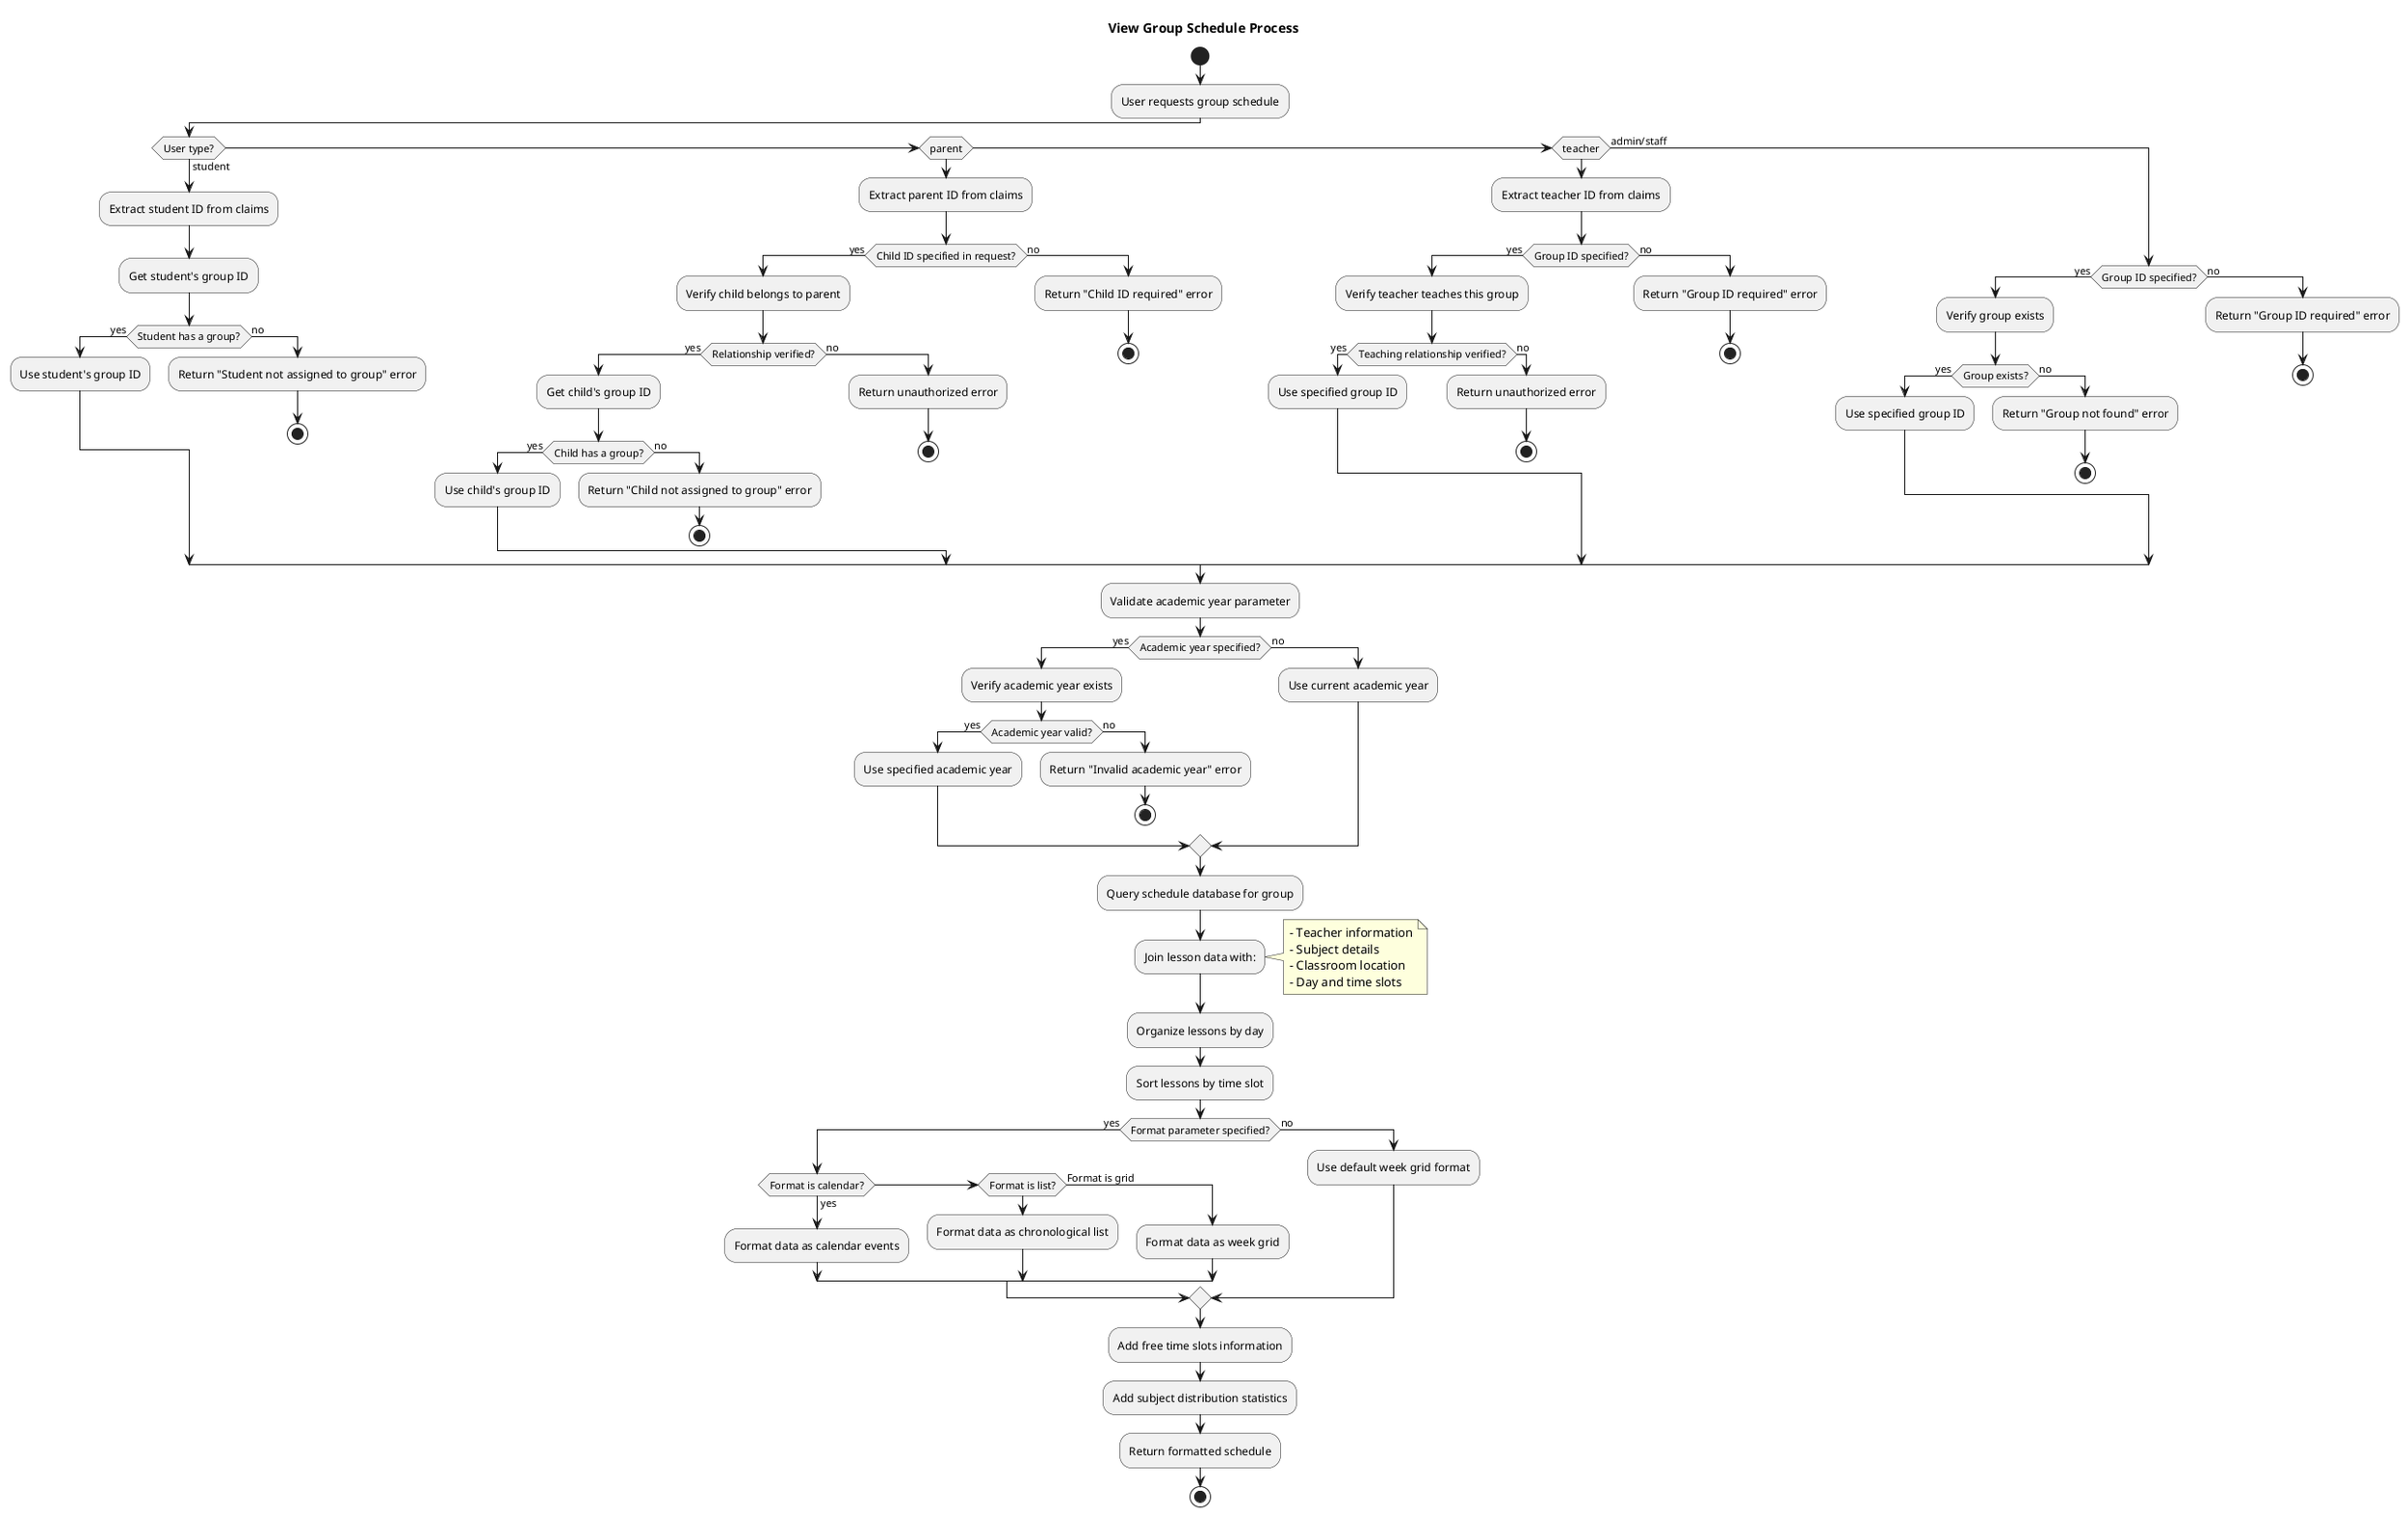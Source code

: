 @startuml View Group Schedule Process
title View Group Schedule Process

start
:User requests group schedule;

if (User type?) then (student)
  :Extract student ID from claims;
  :Get student's group ID;
  if (Student has a group?) then (yes)
    :Use student's group ID;
  else (no)
    :Return "Student not assigned to group" error;
    stop
  endif
  
else if (parent) then
  :Extract parent ID from claims;
  
  if (Child ID specified in request?) then (yes)
    :Verify child belongs to parent;
    if (Relationship verified?) then (yes)
      :Get child's group ID;
      if (Child has a group?) then (yes)
        :Use child's group ID;
      else (no)
        :Return "Child not assigned to group" error;
        stop
      endif
    else (no)
      :Return unauthorized error;
      stop
    endif
  else (no)
    :Return "Child ID required" error;
    stop
  endif
  
else if (teacher) then
  :Extract teacher ID from claims;
  
  if (Group ID specified?) then (yes)
    :Verify teacher teaches this group;
    if (Teaching relationship verified?) then (yes)
      :Use specified group ID;
    else (no)
      :Return unauthorized error;
      stop
    endif
  else (no)
    :Return "Group ID required" error;
    stop
  endif
  
else (admin/staff)
  if (Group ID specified?) then (yes)
    :Verify group exists;
    if (Group exists?) then (yes)
      :Use specified group ID;
    else (no)
      :Return "Group not found" error;
      stop
    endif
  else (no)
    :Return "Group ID required" error;
    stop
  endif
endif

:Validate academic year parameter;
if (Academic year specified?) then (yes)
  :Verify academic year exists;
  if (Academic year valid?) then (yes)
    :Use specified academic year;
  else (no)
    :Return "Invalid academic year" error;
    stop
  endif
else (no)
  :Use current academic year;
endif

:Query schedule database for group;
:Join lesson data with:;
note right
  - Teacher information
  - Subject details
  - Classroom location
  - Day and time slots
end note

:Organize lessons by day;
:Sort lessons by time slot;

if (Format parameter specified?) then (yes)
  if (Format is calendar?) then (yes)
    :Format data as calendar events;
  else if (Format is list?) then
    :Format data as chronological list;
  else (Format is grid)
    :Format data as week grid;
  endif
else (no)
  :Use default week grid format;
endif

:Add free time slots information;
:Add subject distribution statistics;

:Return formatted schedule;

stop
@enduml
